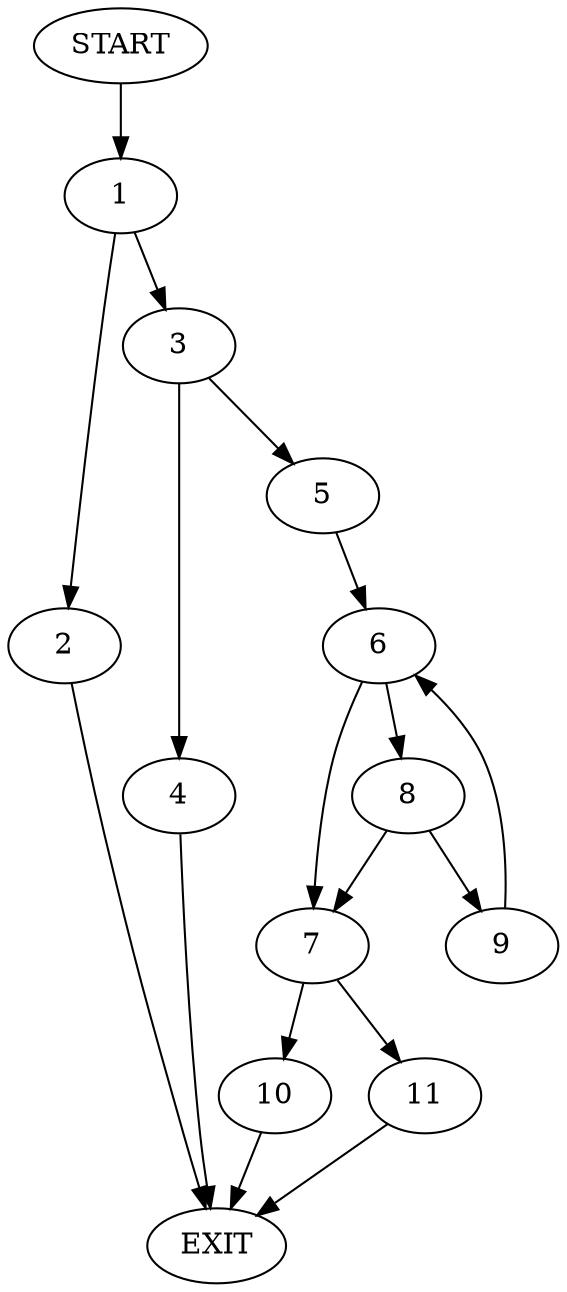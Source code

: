 digraph {
0 [label="START"]
12 [label="EXIT"]
0 -> 1
1 -> 2
1 -> 3
3 -> 4
3 -> 5
2 -> 12
4 -> 12
5 -> 6
6 -> 7
6 -> 8
8 -> 7
8 -> 9
7 -> 10
7 -> 11
9 -> 6
10 -> 12
11 -> 12
}
